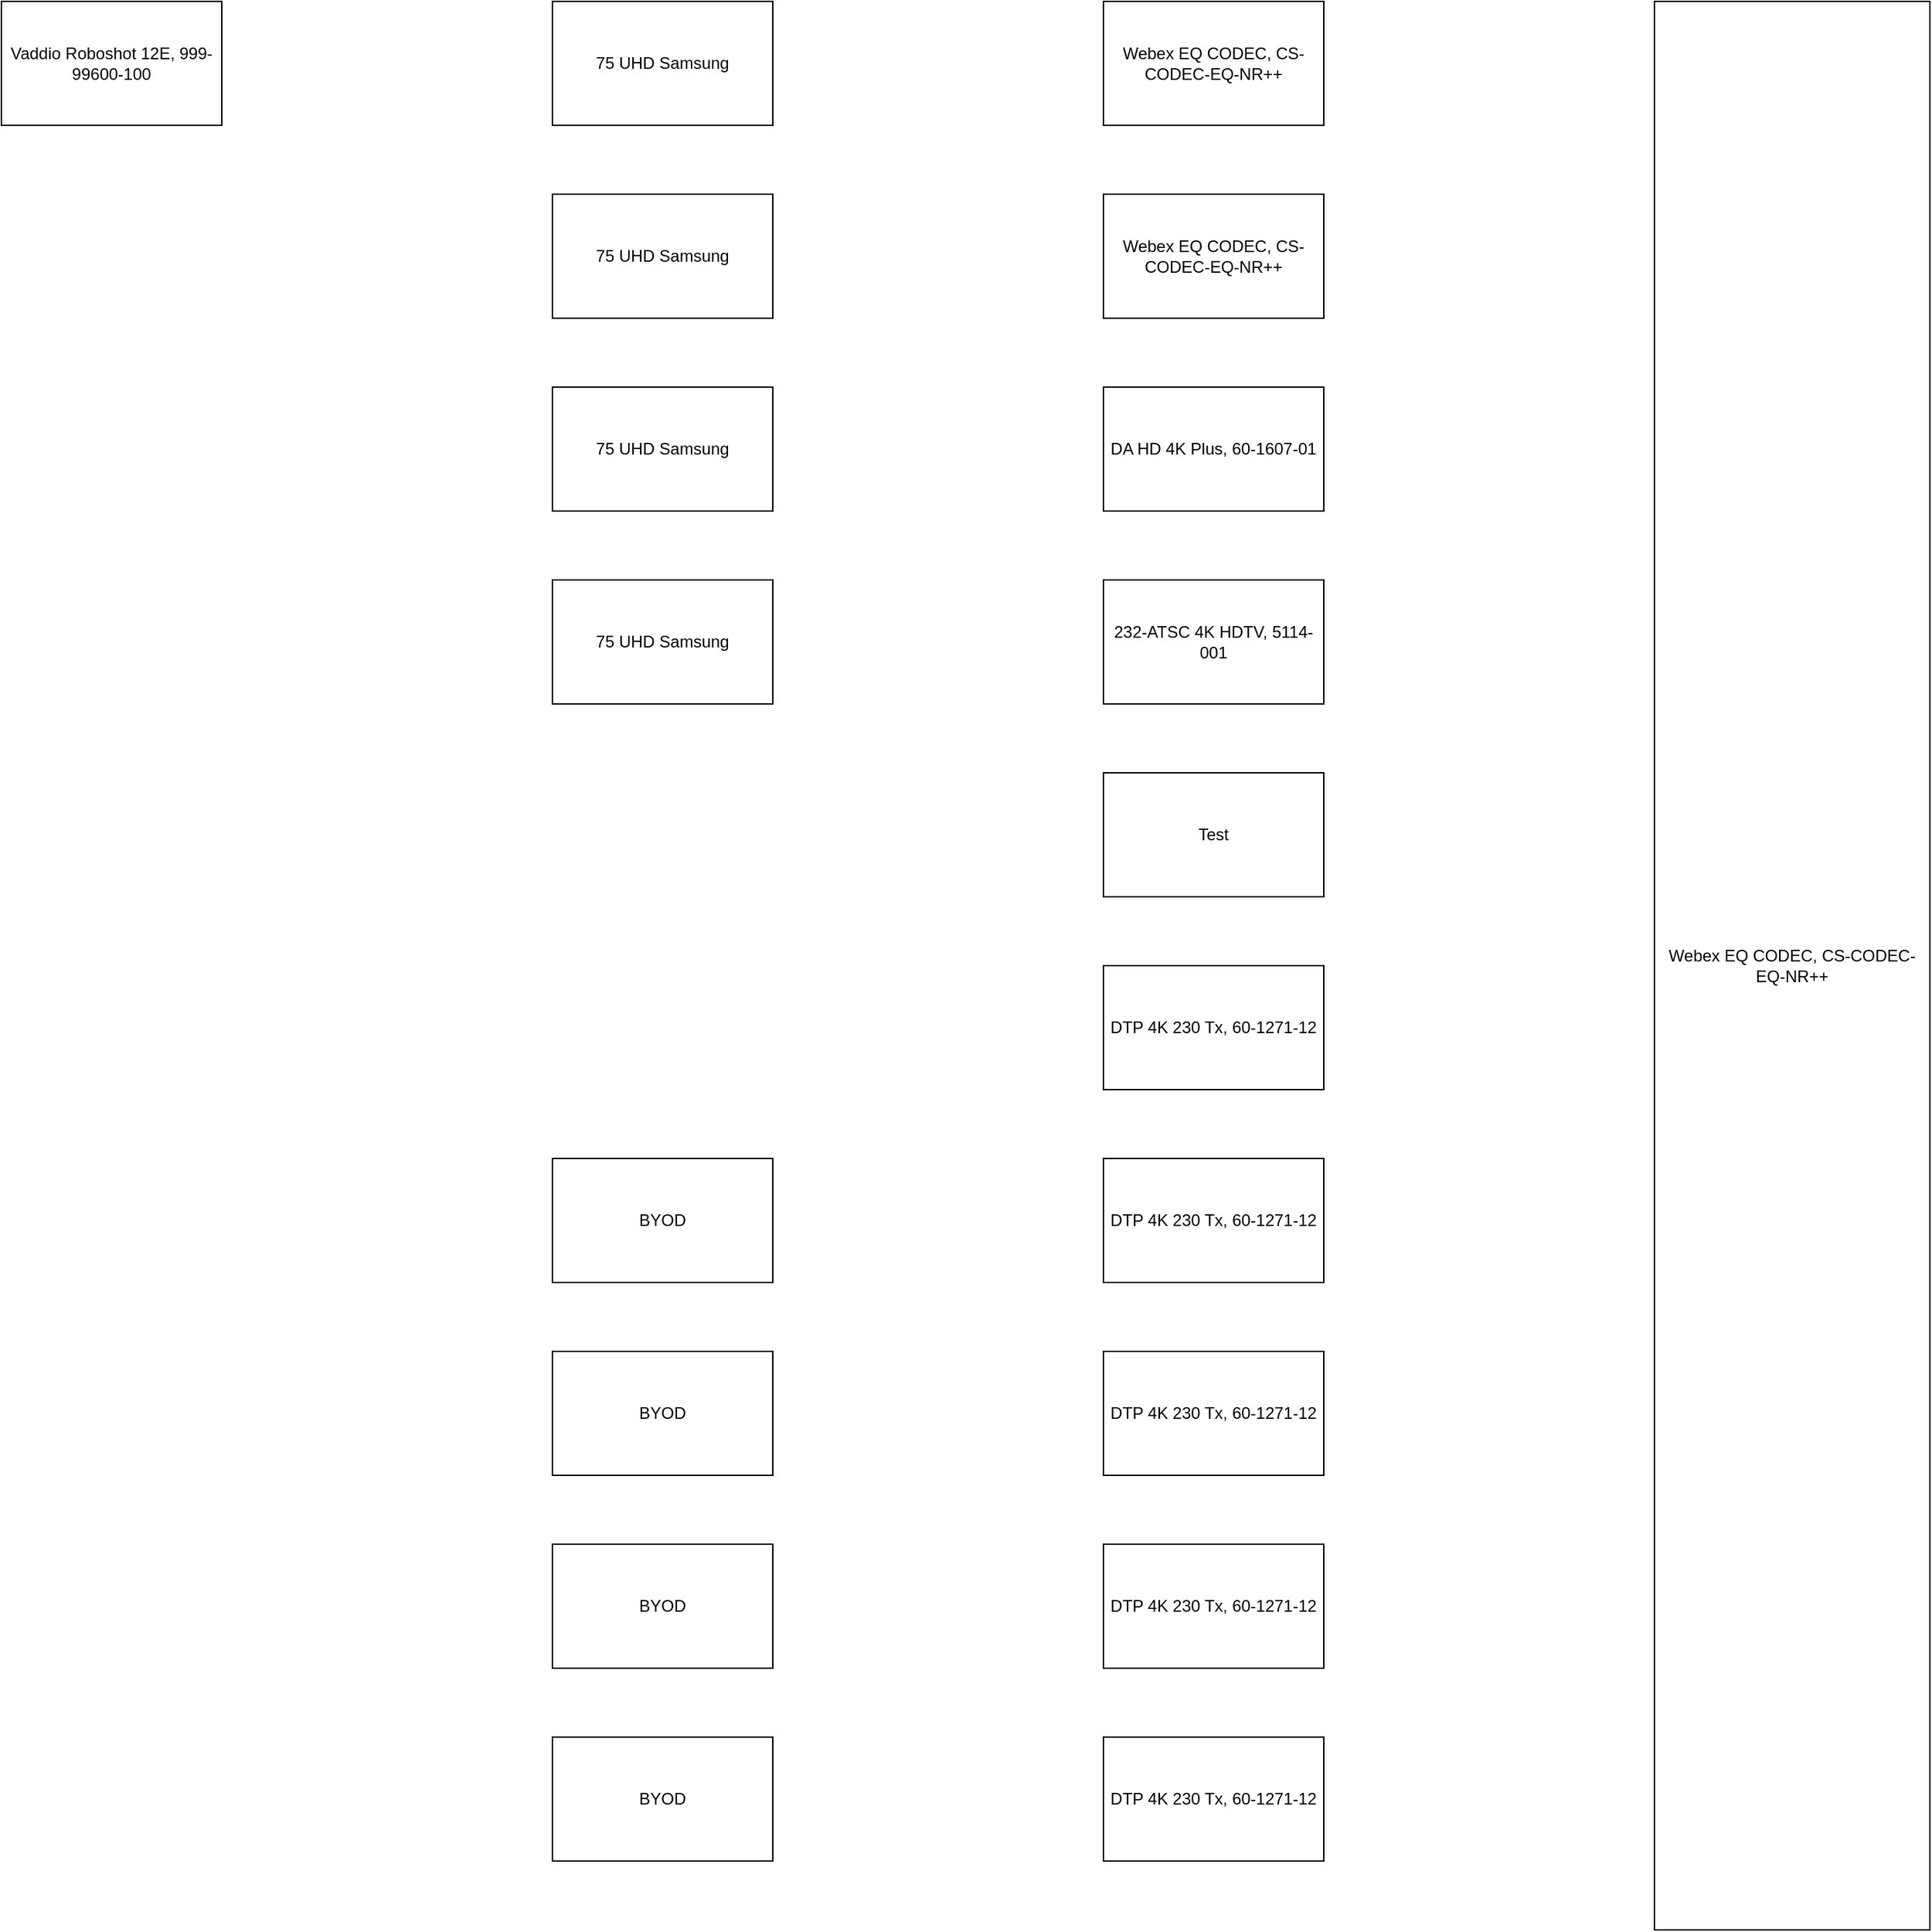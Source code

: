 <mxfile>
  <diagram>
    <mxGraphModel dx="4000" dy="4000" grid="1" gridSize="10" guides="1" tooltips="1" connect="1" arrows="1" fold="1" pageScale="1" pageWidth="4000" pageHeight="4000" math="0" shadow="0">
      <root>
        <mxCell id="0"/>
        <mxCell id="1" parent="0"/>
        <object label="Webex EQ CODEC, CS-CODEC-EQ-NR++" type="matrix" id="8106285661643038315">
          <mxCell id="4871986853950137960" value="Webex EQ CODEC, CS-CODEC-EQ-NR++" style="rounded=0;whiteSpace=wrap;html=1;" parent="1" connectable="" edge="" vertex="1" source="" target="">
            <mxGeometry x="1900" y="3400" width="200" height="1400" relative="" as="geometry"/>
          </mxCell>
        </object>
        <object label="Webex EQ CODEC, CS-CODEC-EQ-NR++" type="DTP" id="9805201849761990889">
          <mxCell id="4590860417633632630" value="Webex EQ CODEC, CS-CODEC-EQ-NR++" style="rounded=0;whiteSpace=wrap;html=1;" parent="1" connectable="" edge="" vertex="1" source="" target="">
            <mxGeometry x="1500" y="3400" width="160" height="90" relative="" as="geometry"/>
          </mxCell>
        </object>
        <object label="Webex EQ CODEC, CS-CODEC-EQ-NR++" type="DTP" id="8325781921079190827">
          <mxCell id="2305498714846950362" value="Webex EQ CODEC, CS-CODEC-EQ-NR++" style="rounded=0;whiteSpace=wrap;html=1;" parent="1" connectable="" edge="" vertex="1" source="" target="">
            <mxGeometry x="1500" y="3540" width="160" height="90" relative="" as="geometry"/>
          </mxCell>
        </object>
        <object label="DA HD 4K Plus, 60-1607-01" type="DTP" id="2203365655621614949">
          <mxCell id="5149663116602784558" value="DA HD 4K Plus, 60-1607-01" style="rounded=0;whiteSpace=wrap;html=1;" parent="1" connectable="" edge="" vertex="1" source="" target="">
            <mxGeometry x="1500" y="3680" width="160" height="90" relative="" as="geometry"/>
          </mxCell>
        </object>
        <object label="232-ATSC 4K HDTV, 5114-001" type="DTP" id="7121254108424270758">
          <mxCell id="4083693386485478067" value="232-ATSC 4K HDTV, 5114-001" style="rounded=0;whiteSpace=wrap;html=1;" parent="1" connectable="" edge="" vertex="1" source="" target="">
            <mxGeometry x="1500" y="3820" width="160" height="90" relative="" as="geometry"/>
          </mxCell>
        </object>
        <object label="DTP 4K 230 Tx, 60-1271-12" type="DTP" id="2728827066992459927">
          <mxCell id="1529990080874414025" value="DTP 4K 230 Tx, 60-1271-12" style="rounded=0;whiteSpace=wrap;html=1;" parent="1" connectable="" edge="" vertex="1" source="" target="">
            <mxGeometry x="1500" y="4240" width="160" height="90" relative="" as="geometry"/>
          </mxCell>
        </object>
        <object label="DTP 4K 230 Tx, 60-1271-12" type="DTP" id="3781202759818625162">
          <mxCell id="2964279501671481482" value="DTP 4K 230 Tx, 60-1271-12" style="rounded=0;whiteSpace=wrap;html=1;" parent="1" connectable="" edge="" vertex="1" source="" target="">
            <mxGeometry x="1500" y="4380" width="160" height="90" relative="" as="geometry"/>
          </mxCell>
        </object>
        <object label="DTP 4K 230 Tx, 60-1271-12" type="DTP" id="4970459339468454599">
          <mxCell id="2438416400561856591" value="DTP 4K 230 Tx, 60-1271-12" style="rounded=0;whiteSpace=wrap;html=1;" parent="1" connectable="" edge="" vertex="1" source="" target="">
            <mxGeometry x="1500" y="4520" width="160" height="90" relative="" as="geometry"/>
          </mxCell>
        </object>
        <object label="DTP 4K 230 Tx, 60-1271-12" type="DTP" id="8641133822353525326">
          <mxCell id="129624719261160511" value="DTP 4K 230 Tx, 60-1271-12" style="rounded=0;whiteSpace=wrap;html=1;" parent="1" connectable="" edge="" vertex="1" source="" target="">
            <mxGeometry x="1500" y="4660" width="160" height="90" relative="" as="geometry"/>
          </mxCell>
        </object>
        <object label="TEST" type="DTP" id="3522089716785717619">
          <mxCell id="2770759388510523306" value="TEST" style="rounded=0;whiteSpace=wrap;html=1;" parent="1" connectable="" edge="" vertex="1" source="" target="">
            <mxGeometry x="1100" y="3400" width="160" height="90" relative="" as="geometry"/>
          </mxCell>
        </object>
        <object label="OneLink Bridge" type="DTP" id="5539451391288824794">
          <mxCell id="4563630338306381007" value="OneLink Bridge" style="rounded=0;whiteSpace=wrap;html=1;" parent="1" connectable="" edge="" vertex="1" source="" target="">
            <mxGeometry x="1100" y="3540" width="160" height="90" relative="" as="geometry"/>
          </mxCell>
        </object>
        <object label="BYOD" type="DTP" id="7210582609295178871">
          <mxCell id="1843714977852820488" value="BYOD" style="rounded=0;whiteSpace=wrap;html=1;" parent="1" connectable="" edge="" vertex="1" source="" target="">
            <mxGeometry x="1100" y="4240" width="160" height="90" relative="" as="geometry"/>
          </mxCell>
        </object>
        <object label="BYOD" type="DTP" id="8817420774470387164">
          <mxCell id="4193679199116893136" value="BYOD" style="rounded=0;whiteSpace=wrap;html=1;" parent="1" connectable="" edge="" vertex="1" source="" target="">
            <mxGeometry x="1100" y="4380" width="160" height="90" relative="" as="geometry"/>
          </mxCell>
        </object>
        <object label="BYOD" type="DTP" id="566761285545653114">
          <mxCell id="700392504274498189" value="BYOD" style="rounded=0;whiteSpace=wrap;html=1;" parent="1" connectable="" edge="" vertex="1" source="" target="">
            <mxGeometry x="1100" y="4520" width="160" height="90" relative="" as="geometry"/>
          </mxCell>
        </object>
        <object label="BYOD" type="DTP" id="7173446889076206387">
          <mxCell id="6065016769682357616" value="BYOD" style="rounded=0;whiteSpace=wrap;html=1;" parent="1" connectable="" edge="" vertex="1" source="" target="">
            <mxGeometry x="1100" y="4660" width="160" height="90" relative="" as="geometry"/>
          </mxCell>
        </object>
        <object label="Vaddio Roboshot 12E, 999-99600-100" type="DTP" id="3486813033807547663">
          <mxCell id="5873808325717781202" value="Vaddio Roboshot 12E, 999-99600-100" style="rounded=0;whiteSpace=wrap;html=1;" parent="1" connectable="" edge="" vertex="1" source="" target="">
            <mxGeometry x="700" y="3400" width="160" height="90" relative="" as="geometry"/>
          </mxCell>
        </object>
        <object label="Webex EQ CODEC, CS-CODEC-EQ-NR++" type="DTP" id="2375339633867679598">
          <mxCell id="6441093746646986688" value="Webex EQ CODEC, CS-CODEC-EQ-NR++" style="rounded=0;whiteSpace=wrap;html=1;" parent="1" connectable="" edge="" vertex="1" source="" target="">
            <mxGeometry x="1500" y="3400" width="160" height="90" relative="" as="geometry"/>
          </mxCell>
        </object>
        <object label="Webex EQ CODEC, CS-CODEC-EQ-NR++" type="DTP" id="2361711019949055950">
          <mxCell id="6605198470329774041" value="Webex EQ CODEC, CS-CODEC-EQ-NR++" style="rounded=0;whiteSpace=wrap;html=1;" parent="1" connectable="" edge="" vertex="1" source="" target="">
            <mxGeometry x="1500" y="3540" width="160" height="90" relative="" as="geometry"/>
          </mxCell>
        </object>
        <object label="DA HD 4K Plus, 60-1607-01" type="DTP" id="9019532226788311308">
          <mxCell id="1898124436095625145" value="DA HD 4K Plus, 60-1607-01" style="rounded=0;whiteSpace=wrap;html=1;" parent="1" connectable="" edge="" vertex="1" source="" target="">
            <mxGeometry x="1500" y="3680" width="160" height="90" relative="" as="geometry"/>
          </mxCell>
        </object>
        <object label="232-ATSC 4K HDTV, 5114-001" type="DTP" id="7179335361793250908">
          <mxCell id="9237609162685382290" value="232-ATSC 4K HDTV, 5114-001" style="rounded=0;whiteSpace=wrap;html=1;" parent="1" connectable="" edge="" vertex="1" source="" target="">
            <mxGeometry x="1500" y="3820" width="160" height="90" relative="" as="geometry"/>
          </mxCell>
        </object>
        <object label="Test" type="DTP" id="9051416232008460806">
          <mxCell id="9114703646153645510" value="Test" style="rounded=0;whiteSpace=wrap;html=1;" parent="1" connectable="" edge="" vertex="1" source="" target="">
            <mxGeometry x="1500" y="3960" width="160" height="90" relative="" as="geometry"/>
          </mxCell>
        </object>
        <object label="DTP 4K 230 Tx, 60-1271-12" type="DTP" id="143440141530357516">
          <mxCell id="2674417951466939582" value="DTP 4K 230 Tx, 60-1271-12" style="rounded=0;whiteSpace=wrap;html=1;" parent="1" connectable="" edge="" vertex="1" source="" target="">
            <mxGeometry x="1500" y="4100" width="160" height="90" relative="" as="geometry"/>
          </mxCell>
        </object>
        <object label="DTP 4K 230 Tx, 60-1271-12" type="DTP" id="6963205762555450189">
          <mxCell id="3894248661508286332" value="DTP 4K 230 Tx, 60-1271-12" style="rounded=0;whiteSpace=wrap;html=1;" parent="1" connectable="" edge="" vertex="1" source="" target="">
            <mxGeometry x="1500" y="4240" width="160" height="90" relative="" as="geometry"/>
          </mxCell>
        </object>
        <object label="DTP 4K 230 Tx, 60-1271-12" type="DTP" id="8238494424530102701">
          <mxCell id="8388595096981786977" value="DTP 4K 230 Tx, 60-1271-12" style="rounded=0;whiteSpace=wrap;html=1;" parent="1" connectable="" edge="" vertex="1" source="" target="">
            <mxGeometry x="1500" y="4380" width="160" height="90" relative="" as="geometry"/>
          </mxCell>
        </object>
        <object label="DTP 4K 230 Tx, 60-1271-12" type="DTP" id="7525817975230542173">
          <mxCell id="2807174967405128598" value="DTP 4K 230 Tx, 60-1271-12" style="rounded=0;whiteSpace=wrap;html=1;" parent="1" connectable="" edge="" vertex="1" source="" target="">
            <mxGeometry x="1500" y="4520" width="160" height="90" relative="" as="geometry"/>
          </mxCell>
        </object>
        <object label="75 UHD Samsung" type="DTP" id="7363419129918390569">
          <mxCell id="2950530263234586779" value="75 UHD Samsung" style="rounded=0;whiteSpace=wrap;html=1;" parent="1" connectable="" edge="" vertex="1" source="" target="">
            <mxGeometry x="1100" y="3400" width="160" height="90" relative="" as="geometry"/>
          </mxCell>
        </object>
        <object label="75 UHD Samsung" type="DTP" id="3402130874818832293">
          <mxCell id="2553782751843990156" value="75 UHD Samsung" style="rounded=0;whiteSpace=wrap;html=1;" parent="1" connectable="" edge="" vertex="1" source="" target="">
            <mxGeometry x="1100" y="3540" width="160" height="90" relative="" as="geometry"/>
          </mxCell>
        </object>
        <object label="75 UHD Samsung" type="DTP" id="842942995291233294">
          <mxCell id="4883221455992531278" value="75 UHD Samsung" style="rounded=0;whiteSpace=wrap;html=1;" parent="1" connectable="" edge="" vertex="1" source="" target="">
            <mxGeometry x="1100" y="3680" width="160" height="90" relative="" as="geometry"/>
          </mxCell>
        </object>
        <object label="75 UHD Samsung" type="DTP" id="1251133399688508878">
          <mxCell id="4973206661030095103" value="75 UHD Samsung" style="rounded=0;whiteSpace=wrap;html=1;" parent="1" connectable="" edge="" vertex="1" source="" target="">
            <mxGeometry x="1100" y="3820" width="160" height="90" relative="" as="geometry"/>
          </mxCell>
        </object>
      </root>
    </mxGraphModel>
  </diagram>
</mxfile>
